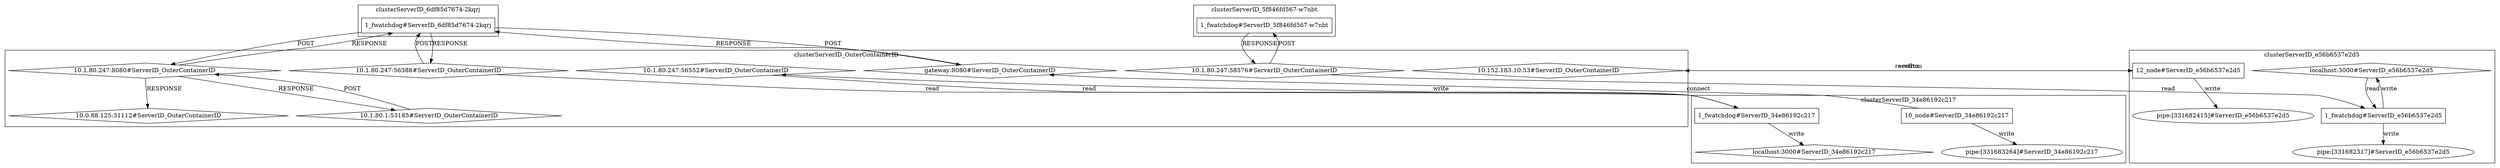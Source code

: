 digraph G {
	"1_fwatchdog#ServerID_6df85d7674-2kqrj"->"gateway:8080#ServerID_OuterContainerID"[ label="POST" ];
	"10.1.80.247:56388#ServerID_OuterContainerID"->"1_fwatchdog#ServerID_6df85d7674-2kqrj"[ label="POST" ];
	"1_fwatchdog#ServerID_6df85d7674-2kqrj"->"10.1.80.247:8080#ServerID_OuterContainerID"[ label="POST" ];
	"1_fwatchdog#ServerID_6df85d7674-2kqrj"->"10.1.80.247:56388#ServerID_OuterContainerID"[ label="RESPONSE" ];
	"1_fwatchdog#ServerID_5f846fd567-w7nbt"->"10.1.80.247:58576#ServerID_OuterContainerID"[ label="RESPONSE" ];
	"10.1.80.247:8080#ServerID_OuterContainerID"->"1_fwatchdog#ServerID_6df85d7674-2kqrj"[ label="RESPONSE" ];
	"10.1.80.247:58576#ServerID_OuterContainerID"->"1_fwatchdog#ServerID_5f846fd567-w7nbt"[ label="POST" ];
	"gateway:8080#ServerID_OuterContainerID"->"1_fwatchdog#ServerID_6df85d7674-2kqrj"[ label="RESPONSE" ];
	"1_fwatchdog#ServerID_34e86192c217"->"10.1.80.247:56552#ServerID_OuterContainerID"[ label="write" ];
	"1_fwatchdog#ServerID_34e86192c217"->"localhost:3000#ServerID_34e86192c217"[ label="write" ];
	"10.1.80.247:56388#ServerID_OuterContainerID"->"1_fwatchdog#ServerID_34e86192c217"[ label="read" ];
	"10.1.80.247:56552#ServerID_OuterContainerID"->"1_fwatchdog#ServerID_34e86192c217"[ label="read" ];
	"10_node#ServerID_34e86192c217"->"pipe:[331683264]#ServerID_34e86192c217"[ label="write" ];
	"localhost:3000#ServerID_e56b6537e2d5"->"1_fwatchdog#ServerID_e56b6537e2d5"[ label="read" ];
	"10_node#ServerID_34e86192c217"->"gateway:8080#ServerID_OuterContainerID"[ label="connect" ];
	"1_fwatchdog#ServerID_e56b6537e2d5"->"pipe:[331682317]#ServerID_e56b6537e2d5"[ label="write" ];
	"1_fwatchdog#ServerID_e56b6537e2d5"->"localhost:3000#ServerID_e56b6537e2d5"[ label="write" ];
	"12_node#ServerID_e56b6537e2d5"->"pipe:[331682415]#ServerID_e56b6537e2d5"[ label="write" ];
	"10.1.80.247:58576#ServerID_OuterContainerID"->"1_fwatchdog#ServerID_e56b6537e2d5"[ label="read" ];
	"10.152.183.10:53#ServerID_OuterContainerID"->"12_node#ServerID_e56b6537e2d5"[ label="recvfrom" ];
	"12_node#ServerID_e56b6537e2d5"->"10.152.183.10:53#ServerID_OuterContainerID"[ label="sendto" ];
	"10.1.80.247:8080#ServerID_OuterContainerID"->"10.1.80.1:53185#ServerID_OuterContainerID"[ label="RESPONSE" ];
	"10.1.80.1:53185#ServerID_OuterContainerID"->"10.1.80.247:8080#ServerID_OuterContainerID"[ label="POST" ];
	"10.1.80.247:8080#ServerID_OuterContainerID"->"10.0.88.125:31112#ServerID_OuterContainerID"[ label="RESPONSE" ];
	subgraph "clusterServerID_34e86192c217" {
	label="clusterServerID_34e86192c217";
	"10_node#ServerID_34e86192c217" [ shape=box ];
	"1_fwatchdog#ServerID_34e86192c217" [ shape=box ];
	"localhost:3000#ServerID_34e86192c217" [ shape=diamond ];
	"pipe:[331683264]#ServerID_34e86192c217" [ shape=ellipse ];

}
;
	subgraph "clusterServerID_5f846fd567-w7nbt" {
	label="clusterServerID_5f846fd567-w7nbt";
	"1_fwatchdog#ServerID_5f846fd567-w7nbt" [ shape=box ];

}
;
	subgraph "clusterServerID_6df85d7674-2kqrj" {
	label="clusterServerID_6df85d7674-2kqrj";
	"1_fwatchdog#ServerID_6df85d7674-2kqrj" [ shape=box ];

}
;
	subgraph "clusterServerID_OuterContainerID" {
	label="clusterServerID_OuterContainerID";
	"10.0.88.125:31112#ServerID_OuterContainerID" [ shape=diamond ];
	"10.1.80.1:53185#ServerID_OuterContainerID" [ shape=diamond ];
	"10.1.80.247:56388#ServerID_OuterContainerID" [ shape=diamond ];
	"10.1.80.247:56552#ServerID_OuterContainerID" [ shape=diamond ];
	"10.1.80.247:58576#ServerID_OuterContainerID" [ shape=diamond ];
	"10.1.80.247:8080#ServerID_OuterContainerID" [ shape=diamond ];
	"10.152.183.10:53#ServerID_OuterContainerID" [ shape=diamond ];
	"gateway:8080#ServerID_OuterContainerID" [ shape=diamond ];

}
;
	subgraph "clusterServerID_e56b6537e2d5" {
	label="clusterServerID_e56b6537e2d5";
	"12_node#ServerID_e56b6537e2d5" [ shape=box ];
	"1_fwatchdog#ServerID_e56b6537e2d5" [ shape=box ];
	"localhost:3000#ServerID_e56b6537e2d5" [ shape=diamond ];
	"pipe:[331682317]#ServerID_e56b6537e2d5" [ shape=ellipse ];
	"pipe:[331682415]#ServerID_e56b6537e2d5" [ shape=ellipse ];

}
;

}
